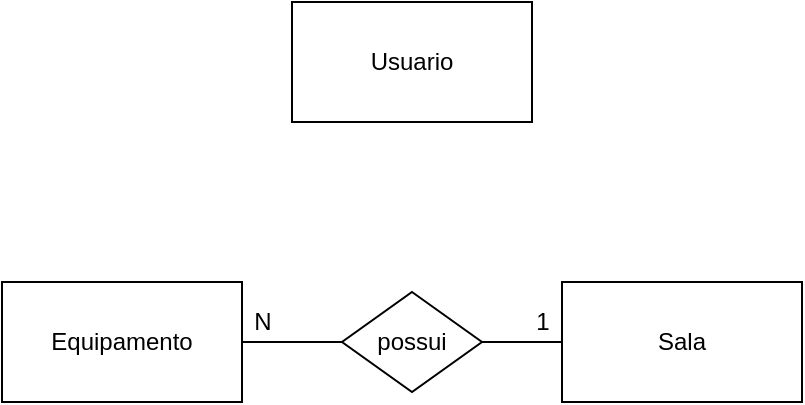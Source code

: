<mxfile version="14.8.0" type="device" pages="2"><diagram id="jJA6rWZoL-HXYT2S3i_L" name="Conceitual"><mxGraphModel dx="813" dy="446" grid="1" gridSize="10" guides="1" tooltips="1" connect="1" arrows="1" fold="1" page="1" pageScale="1" pageWidth="827" pageHeight="1169" math="0" shadow="0"><root><mxCell id="0"/><mxCell id="1" parent="0"/><mxCell id="pomfFw9ex9OkP9cLySo6-6" value="" style="edgeStyle=orthogonalEdgeStyle;rounded=0;orthogonalLoop=1;jettySize=auto;html=1;startArrow=none;startFill=0;endArrow=none;endFill=0;" edge="1" parent="1" source="pomfFw9ex9OkP9cLySo6-1" target="pomfFw9ex9OkP9cLySo6-3"><mxGeometry relative="1" as="geometry"/></mxCell><mxCell id="pomfFw9ex9OkP9cLySo6-1" value="possui" style="rhombus;whiteSpace=wrap;html=1;" vertex="1" parent="1"><mxGeometry x="340" y="575" width="70" height="50" as="geometry"/></mxCell><mxCell id="pomfFw9ex9OkP9cLySo6-5" value="" style="edgeStyle=orthogonalEdgeStyle;rounded=0;orthogonalLoop=1;jettySize=auto;html=1;startArrow=none;startFill=0;endArrow=none;endFill=0;" edge="1" parent="1" source="pomfFw9ex9OkP9cLySo6-1" target="pomfFw9ex9OkP9cLySo6-4"><mxGeometry relative="1" as="geometry"/></mxCell><mxCell id="pomfFw9ex9OkP9cLySo6-2" value="Usuario" style="rounded=0;whiteSpace=wrap;html=1;" vertex="1" parent="1"><mxGeometry x="315" y="430" width="120" height="60" as="geometry"/></mxCell><mxCell id="pomfFw9ex9OkP9cLySo6-3" value="Sala" style="rounded=0;whiteSpace=wrap;html=1;" vertex="1" parent="1"><mxGeometry x="450" y="570" width="120" height="60" as="geometry"/></mxCell><mxCell id="pomfFw9ex9OkP9cLySo6-4" value="Equipamento" style="rounded=0;whiteSpace=wrap;html=1;" vertex="1" parent="1"><mxGeometry x="170" y="570" width="120" height="60" as="geometry"/></mxCell><mxCell id="pomfFw9ex9OkP9cLySo6-7" value="N" style="text;html=1;align=center;verticalAlign=middle;resizable=0;points=[];autosize=1;strokeColor=none;" vertex="1" parent="1"><mxGeometry x="290" y="580" width="20" height="20" as="geometry"/></mxCell><mxCell id="pomfFw9ex9OkP9cLySo6-8" value="1" style="text;html=1;align=center;verticalAlign=middle;resizable=0;points=[];autosize=1;strokeColor=none;" vertex="1" parent="1"><mxGeometry x="430" y="580" width="20" height="20" as="geometry"/></mxCell></root></mxGraphModel></diagram><diagram id="A8tapfjbqFfj0hgk7PBo" name="Lógico"><mxGraphModel dx="981" dy="538" grid="1" gridSize="10" guides="1" tooltips="1" connect="1" arrows="1" fold="1" page="1" pageScale="1" pageWidth="827" pageHeight="1169" math="0" shadow="0"><root><mxCell id="TI-CdE_BeEBHaeETZvHe-0"/><mxCell id="TI-CdE_BeEBHaeETZvHe-1" parent="TI-CdE_BeEBHaeETZvHe-0"/><mxCell id="TI-CdE_BeEBHaeETZvHe-15" value="Sala" style="shape=table;startSize=30;container=1;collapsible=1;childLayout=tableLayout;fixedRows=1;rowLines=0;fontStyle=1;align=center;resizeLast=1;strokeColor=#000000;" vertex="1" parent="TI-CdE_BeEBHaeETZvHe-1"><mxGeometry x="130" y="320" width="180" height="160" as="geometry"/></mxCell><mxCell id="TI-CdE_BeEBHaeETZvHe-16" value="" style="shape=partialRectangle;collapsible=0;dropTarget=0;pointerEvents=0;fillColor=none;top=0;left=0;bottom=1;right=0;points=[[0,0.5],[1,0.5]];portConstraint=eastwest;" vertex="1" parent="TI-CdE_BeEBHaeETZvHe-15"><mxGeometry y="30" width="180" height="30" as="geometry"/></mxCell><mxCell id="TI-CdE_BeEBHaeETZvHe-17" value="PK" style="shape=partialRectangle;connectable=0;fillColor=none;top=0;left=0;bottom=0;right=0;fontStyle=1;overflow=hidden;" vertex="1" parent="TI-CdE_BeEBHaeETZvHe-16"><mxGeometry width="30" height="30" as="geometry"/></mxCell><mxCell id="TI-CdE_BeEBHaeETZvHe-18" value="IdSala" style="shape=partialRectangle;connectable=0;fillColor=none;top=0;left=0;bottom=0;right=0;align=left;spacingLeft=6;fontStyle=5;overflow=hidden;" vertex="1" parent="TI-CdE_BeEBHaeETZvHe-16"><mxGeometry x="30" width="150" height="30" as="geometry"/></mxCell><mxCell id="TI-CdE_BeEBHaeETZvHe-19" value="" style="shape=partialRectangle;collapsible=0;dropTarget=0;pointerEvents=0;fillColor=none;top=0;left=0;bottom=0;right=0;points=[[0,0.5],[1,0.5]];portConstraint=eastwest;" vertex="1" parent="TI-CdE_BeEBHaeETZvHe-15"><mxGeometry y="60" width="180" height="30" as="geometry"/></mxCell><mxCell id="TI-CdE_BeEBHaeETZvHe-20" value="" style="shape=partialRectangle;connectable=0;fillColor=none;top=0;left=0;bottom=0;right=0;editable=1;overflow=hidden;" vertex="1" parent="TI-CdE_BeEBHaeETZvHe-19"><mxGeometry width="30" height="30" as="geometry"/></mxCell><mxCell id="TI-CdE_BeEBHaeETZvHe-21" value="Nome" style="shape=partialRectangle;connectable=0;fillColor=none;top=0;left=0;bottom=0;right=0;align=left;spacingLeft=6;overflow=hidden;" vertex="1" parent="TI-CdE_BeEBHaeETZvHe-19"><mxGeometry x="30" width="150" height="30" as="geometry"/></mxCell><mxCell id="TI-CdE_BeEBHaeETZvHe-22" value="" style="shape=partialRectangle;collapsible=0;dropTarget=0;pointerEvents=0;fillColor=none;top=0;left=0;bottom=0;right=0;points=[[0,0.5],[1,0.5]];portConstraint=eastwest;" vertex="1" parent="TI-CdE_BeEBHaeETZvHe-15"><mxGeometry y="90" width="180" height="30" as="geometry"/></mxCell><mxCell id="TI-CdE_BeEBHaeETZvHe-23" value="" style="shape=partialRectangle;connectable=0;fillColor=none;top=0;left=0;bottom=0;right=0;editable=1;overflow=hidden;" vertex="1" parent="TI-CdE_BeEBHaeETZvHe-22"><mxGeometry width="30" height="30" as="geometry"/></mxCell><mxCell id="TI-CdE_BeEBHaeETZvHe-24" value="Andar" style="shape=partialRectangle;connectable=0;fillColor=none;top=0;left=0;bottom=0;right=0;align=left;spacingLeft=6;overflow=hidden;" vertex="1" parent="TI-CdE_BeEBHaeETZvHe-22"><mxGeometry x="30" width="150" height="30" as="geometry"/></mxCell><mxCell id="TI-CdE_BeEBHaeETZvHe-25" value="" style="shape=partialRectangle;collapsible=0;dropTarget=0;pointerEvents=0;fillColor=none;top=0;left=0;bottom=0;right=0;points=[[0,0.5],[1,0.5]];portConstraint=eastwest;" vertex="1" parent="TI-CdE_BeEBHaeETZvHe-15"><mxGeometry y="120" width="180" height="30" as="geometry"/></mxCell><mxCell id="TI-CdE_BeEBHaeETZvHe-26" value="" style="shape=partialRectangle;connectable=0;fillColor=none;top=0;left=0;bottom=0;right=0;editable=1;overflow=hidden;" vertex="1" parent="TI-CdE_BeEBHaeETZvHe-25"><mxGeometry width="30" height="30" as="geometry"/></mxCell><mxCell id="TI-CdE_BeEBHaeETZvHe-27" value="Metragem" style="shape=partialRectangle;connectable=0;fillColor=none;top=0;left=0;bottom=0;right=0;align=left;spacingLeft=6;overflow=hidden;" vertex="1" parent="TI-CdE_BeEBHaeETZvHe-25"><mxGeometry x="30" width="150" height="30" as="geometry"/></mxCell><mxCell id="TI-CdE_BeEBHaeETZvHe-28" value="Equipamento" style="shape=table;startSize=30;container=1;collapsible=1;childLayout=tableLayout;fixedRows=1;rowLines=0;fontStyle=1;align=center;resizeLast=1;strokeColor=#000000;" vertex="1" parent="TI-CdE_BeEBHaeETZvHe-1"><mxGeometry x="414" y="320" width="180" height="280" as="geometry"/></mxCell><mxCell id="TI-CdE_BeEBHaeETZvHe-29" value="" style="shape=partialRectangle;collapsible=0;dropTarget=0;pointerEvents=0;fillColor=none;top=0;left=0;bottom=0;right=0;points=[[0,0.5],[1,0.5]];portConstraint=eastwest;" vertex="1" parent="TI-CdE_BeEBHaeETZvHe-28"><mxGeometry y="30" width="180" height="30" as="geometry"/></mxCell><mxCell id="TI-CdE_BeEBHaeETZvHe-30" value="PK" style="shape=partialRectangle;connectable=0;fillColor=none;top=0;left=0;bottom=0;right=0;fontStyle=1;overflow=hidden;" vertex="1" parent="TI-CdE_BeEBHaeETZvHe-29"><mxGeometry width="60" height="30" as="geometry"/></mxCell><mxCell id="TI-CdE_BeEBHaeETZvHe-31" value="IdEquipamento" style="shape=partialRectangle;connectable=0;fillColor=none;top=0;left=0;bottom=0;right=0;align=left;spacingLeft=6;fontStyle=5;overflow=hidden;" vertex="1" parent="TI-CdE_BeEBHaeETZvHe-29"><mxGeometry x="60" width="120" height="30" as="geometry"/></mxCell><mxCell id="TI-CdE_BeEBHaeETZvHe-32" value="" style="shape=partialRectangle;collapsible=0;dropTarget=0;pointerEvents=0;fillColor=none;top=0;left=0;bottom=1;right=0;points=[[0,0.5],[1,0.5]];portConstraint=eastwest;" vertex="1" parent="TI-CdE_BeEBHaeETZvHe-28"><mxGeometry y="60" width="180" height="30" as="geometry"/></mxCell><mxCell id="TI-CdE_BeEBHaeETZvHe-33" value="FK1" style="shape=partialRectangle;connectable=0;fillColor=none;top=0;left=0;bottom=0;right=0;fontStyle=1;overflow=hidden;" vertex="1" parent="TI-CdE_BeEBHaeETZvHe-32"><mxGeometry width="60" height="30" as="geometry"/></mxCell><mxCell id="TI-CdE_BeEBHaeETZvHe-34" value="IdSala" style="shape=partialRectangle;connectable=0;fillColor=none;top=0;left=0;bottom=0;right=0;align=left;spacingLeft=6;fontStyle=5;overflow=hidden;" vertex="1" parent="TI-CdE_BeEBHaeETZvHe-32"><mxGeometry x="60" width="120" height="30" as="geometry"/></mxCell><mxCell id="TI-CdE_BeEBHaeETZvHe-35" value="" style="shape=partialRectangle;collapsible=0;dropTarget=0;pointerEvents=0;fillColor=none;top=0;left=0;bottom=0;right=0;points=[[0,0.5],[1,0.5]];portConstraint=eastwest;" vertex="1" parent="TI-CdE_BeEBHaeETZvHe-28"><mxGeometry y="90" width="180" height="30" as="geometry"/></mxCell><mxCell id="TI-CdE_BeEBHaeETZvHe-36" value="" style="shape=partialRectangle;connectable=0;fillColor=none;top=0;left=0;bottom=0;right=0;editable=1;overflow=hidden;" vertex="1" parent="TI-CdE_BeEBHaeETZvHe-35"><mxGeometry width="60" height="30" as="geometry"/></mxCell><mxCell id="TI-CdE_BeEBHaeETZvHe-37" value="Marca" style="shape=partialRectangle;connectable=0;fillColor=none;top=0;left=0;bottom=0;right=0;align=left;spacingLeft=6;overflow=hidden;verticalAlign=top;" vertex="1" parent="TI-CdE_BeEBHaeETZvHe-35"><mxGeometry x="60" width="120" height="30" as="geometry"/></mxCell><mxCell id="TI-CdE_BeEBHaeETZvHe-38" value="" style="shape=partialRectangle;collapsible=0;dropTarget=0;pointerEvents=0;fillColor=none;top=0;left=0;bottom=0;right=0;points=[[0,0.5],[1,0.5]];portConstraint=eastwest;" vertex="1" parent="TI-CdE_BeEBHaeETZvHe-28"><mxGeometry y="120" width="180" height="30" as="geometry"/></mxCell><mxCell id="TI-CdE_BeEBHaeETZvHe-39" value="" style="shape=partialRectangle;connectable=0;fillColor=none;top=0;left=0;bottom=0;right=0;editable=1;overflow=hidden;" vertex="1" parent="TI-CdE_BeEBHaeETZvHe-38"><mxGeometry width="60" height="30" as="geometry"/></mxCell><mxCell id="TI-CdE_BeEBHaeETZvHe-40" value="Tipo" style="shape=partialRectangle;connectable=0;fillColor=none;top=0;left=0;bottom=0;right=0;align=left;spacingLeft=6;overflow=hidden;" vertex="1" parent="TI-CdE_BeEBHaeETZvHe-38"><mxGeometry x="60" width="120" height="30" as="geometry"/></mxCell><mxCell id="TI-CdE_BeEBHaeETZvHe-41" style="shape=partialRectangle;collapsible=0;dropTarget=0;pointerEvents=0;fillColor=none;top=0;left=0;bottom=0;right=0;points=[[0,0.5],[1,0.5]];portConstraint=eastwest;" vertex="1" parent="TI-CdE_BeEBHaeETZvHe-28"><mxGeometry y="150" width="180" height="30" as="geometry"/></mxCell><mxCell id="TI-CdE_BeEBHaeETZvHe-42" style="shape=partialRectangle;connectable=0;fillColor=none;top=0;left=0;bottom=0;right=0;editable=1;overflow=hidden;" vertex="1" parent="TI-CdE_BeEBHaeETZvHe-41"><mxGeometry width="60" height="30" as="geometry"/></mxCell><mxCell id="TI-CdE_BeEBHaeETZvHe-43" value="Serie" style="shape=partialRectangle;connectable=0;fillColor=none;top=0;left=0;bottom=0;right=0;align=left;spacingLeft=6;overflow=hidden;" vertex="1" parent="TI-CdE_BeEBHaeETZvHe-41"><mxGeometry x="60" width="120" height="30" as="geometry"/></mxCell><mxCell id="TI-CdE_BeEBHaeETZvHe-44" style="shape=partialRectangle;collapsible=0;dropTarget=0;pointerEvents=0;fillColor=none;top=0;left=0;bottom=0;right=0;points=[[0,0.5],[1,0.5]];portConstraint=eastwest;" vertex="1" parent="TI-CdE_BeEBHaeETZvHe-28"><mxGeometry y="180" width="180" height="30" as="geometry"/></mxCell><mxCell id="TI-CdE_BeEBHaeETZvHe-45" style="shape=partialRectangle;connectable=0;fillColor=none;top=0;left=0;bottom=0;right=0;editable=1;overflow=hidden;" vertex="1" parent="TI-CdE_BeEBHaeETZvHe-44"><mxGeometry width="60" height="30" as="geometry"/></mxCell><mxCell id="TI-CdE_BeEBHaeETZvHe-46" value="Descricao" style="shape=partialRectangle;connectable=0;fillColor=none;top=0;left=0;bottom=0;right=0;align=left;spacingLeft=6;overflow=hidden;" vertex="1" parent="TI-CdE_BeEBHaeETZvHe-44"><mxGeometry x="60" width="120" height="30" as="geometry"/></mxCell><mxCell id="TI-CdE_BeEBHaeETZvHe-47" style="shape=partialRectangle;collapsible=0;dropTarget=0;pointerEvents=0;fillColor=none;top=0;left=0;bottom=0;right=0;points=[[0,0.5],[1,0.5]];portConstraint=eastwest;" vertex="1" parent="TI-CdE_BeEBHaeETZvHe-28"><mxGeometry y="210" width="180" height="30" as="geometry"/></mxCell><mxCell id="TI-CdE_BeEBHaeETZvHe-48" style="shape=partialRectangle;connectable=0;fillColor=none;top=0;left=0;bottom=0;right=0;editable=1;overflow=hidden;" vertex="1" parent="TI-CdE_BeEBHaeETZvHe-47"><mxGeometry width="60" height="30" as="geometry"/></mxCell><mxCell id="TI-CdE_BeEBHaeETZvHe-49" value="Patrimonio" style="shape=partialRectangle;connectable=0;fillColor=none;top=0;left=0;bottom=0;right=0;align=left;spacingLeft=6;overflow=hidden;" vertex="1" parent="TI-CdE_BeEBHaeETZvHe-47"><mxGeometry x="60" width="120" height="30" as="geometry"/></mxCell><mxCell id="TI-CdE_BeEBHaeETZvHe-50" style="shape=partialRectangle;collapsible=0;dropTarget=0;pointerEvents=0;fillColor=none;top=0;left=0;bottom=0;right=0;points=[[0,0.5],[1,0.5]];portConstraint=eastwest;" vertex="1" parent="TI-CdE_BeEBHaeETZvHe-28"><mxGeometry y="240" width="180" height="30" as="geometry"/></mxCell><mxCell id="TI-CdE_BeEBHaeETZvHe-51" style="shape=partialRectangle;connectable=0;fillColor=none;top=0;left=0;bottom=0;right=0;editable=1;overflow=hidden;" vertex="1" parent="TI-CdE_BeEBHaeETZvHe-50"><mxGeometry width="60" height="30" as="geometry"/></mxCell><mxCell id="TI-CdE_BeEBHaeETZvHe-52" value="Estado" style="shape=partialRectangle;connectable=0;fillColor=none;top=0;left=0;bottom=0;right=0;align=left;spacingLeft=6;overflow=hidden;" vertex="1" parent="TI-CdE_BeEBHaeETZvHe-50"><mxGeometry x="60" width="120" height="30" as="geometry"/></mxCell><mxCell id="TI-CdE_BeEBHaeETZvHe-54" value="" style="edgeStyle=entityRelationEdgeStyle;fontSize=12;html=1;endArrow=ERoneToMany;entryX=0;entryY=0.5;entryDx=0;entryDy=0;exitX=1;exitY=0.5;exitDx=0;exitDy=0;" edge="1" parent="TI-CdE_BeEBHaeETZvHe-1" source="TI-CdE_BeEBHaeETZvHe-16" target="TI-CdE_BeEBHaeETZvHe-32"><mxGeometry width="100" height="100" relative="1" as="geometry"><mxPoint x="310" y="340" as="sourcePoint"/><mxPoint x="410" y="240" as="targetPoint"/></mxGeometry></mxCell><mxCell id="TI-CdE_BeEBHaeETZvHe-56" value="Usuario" style="shape=table;startSize=30;container=1;collapsible=1;childLayout=tableLayout;fixedRows=1;rowLines=0;fontStyle=1;align=center;resizeLast=1;strokeColor=#000000;" vertex="1" parent="TI-CdE_BeEBHaeETZvHe-1"><mxGeometry x="650" y="320" width="180" height="130" as="geometry"/></mxCell><mxCell id="TI-CdE_BeEBHaeETZvHe-57" value="" style="shape=partialRectangle;collapsible=0;dropTarget=0;pointerEvents=0;fillColor=none;top=0;left=0;bottom=1;right=0;points=[[0,0.5],[1,0.5]];portConstraint=eastwest;" vertex="1" parent="TI-CdE_BeEBHaeETZvHe-56"><mxGeometry y="30" width="180" height="30" as="geometry"/></mxCell><mxCell id="TI-CdE_BeEBHaeETZvHe-58" value="PK" style="shape=partialRectangle;connectable=0;fillColor=none;top=0;left=0;bottom=0;right=0;fontStyle=1;overflow=hidden;" vertex="1" parent="TI-CdE_BeEBHaeETZvHe-57"><mxGeometry width="30" height="30" as="geometry"/></mxCell><mxCell id="TI-CdE_BeEBHaeETZvHe-59" value="IdUsuario" style="shape=partialRectangle;connectable=0;fillColor=none;top=0;left=0;bottom=0;right=0;align=left;spacingLeft=6;fontStyle=5;overflow=hidden;" vertex="1" parent="TI-CdE_BeEBHaeETZvHe-57"><mxGeometry x="30" width="150" height="30" as="geometry"/></mxCell><mxCell id="TI-CdE_BeEBHaeETZvHe-60" value="" style="shape=partialRectangle;collapsible=0;dropTarget=0;pointerEvents=0;fillColor=none;top=0;left=0;bottom=0;right=0;points=[[0,0.5],[1,0.5]];portConstraint=eastwest;" vertex="1" parent="TI-CdE_BeEBHaeETZvHe-56"><mxGeometry y="60" width="180" height="30" as="geometry"/></mxCell><mxCell id="TI-CdE_BeEBHaeETZvHe-61" value="" style="shape=partialRectangle;connectable=0;fillColor=none;top=0;left=0;bottom=0;right=0;editable=1;overflow=hidden;" vertex="1" parent="TI-CdE_BeEBHaeETZvHe-60"><mxGeometry width="30" height="30" as="geometry"/></mxCell><mxCell id="TI-CdE_BeEBHaeETZvHe-62" value="Email" style="shape=partialRectangle;connectable=0;fillColor=none;top=0;left=0;bottom=0;right=0;align=left;spacingLeft=6;overflow=hidden;" vertex="1" parent="TI-CdE_BeEBHaeETZvHe-60"><mxGeometry x="30" width="150" height="30" as="geometry"/></mxCell><mxCell id="TI-CdE_BeEBHaeETZvHe-63" value="" style="shape=partialRectangle;collapsible=0;dropTarget=0;pointerEvents=0;fillColor=none;top=0;left=0;bottom=0;right=0;points=[[0,0.5],[1,0.5]];portConstraint=eastwest;" vertex="1" parent="TI-CdE_BeEBHaeETZvHe-56"><mxGeometry y="90" width="180" height="30" as="geometry"/></mxCell><mxCell id="TI-CdE_BeEBHaeETZvHe-64" value="" style="shape=partialRectangle;connectable=0;fillColor=none;top=0;left=0;bottom=0;right=0;editable=1;overflow=hidden;" vertex="1" parent="TI-CdE_BeEBHaeETZvHe-63"><mxGeometry width="30" height="30" as="geometry"/></mxCell><mxCell id="TI-CdE_BeEBHaeETZvHe-65" value="Senha" style="shape=partialRectangle;connectable=0;fillColor=none;top=0;left=0;bottom=0;right=0;align=left;spacingLeft=6;overflow=hidden;" vertex="1" parent="TI-CdE_BeEBHaeETZvHe-63"><mxGeometry x="30" width="150" height="30" as="geometry"/></mxCell></root></mxGraphModel></diagram></mxfile>
